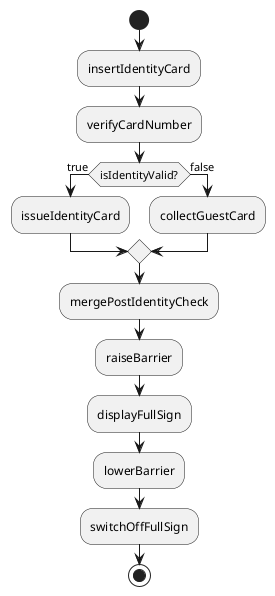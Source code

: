 @startuml
start

:insertIdentityCard;
:verifyCardNumber;
if (isIdentityValid?) then (true)
    :issueIdentityCard;
else (false)
    :collectGuestCard;
endif
:mergePostIdentityCheck;
:raiseBarrier;
:displayFullSign;
:lowerBarrier;
:switchOffFullSign;

stop
@enduml